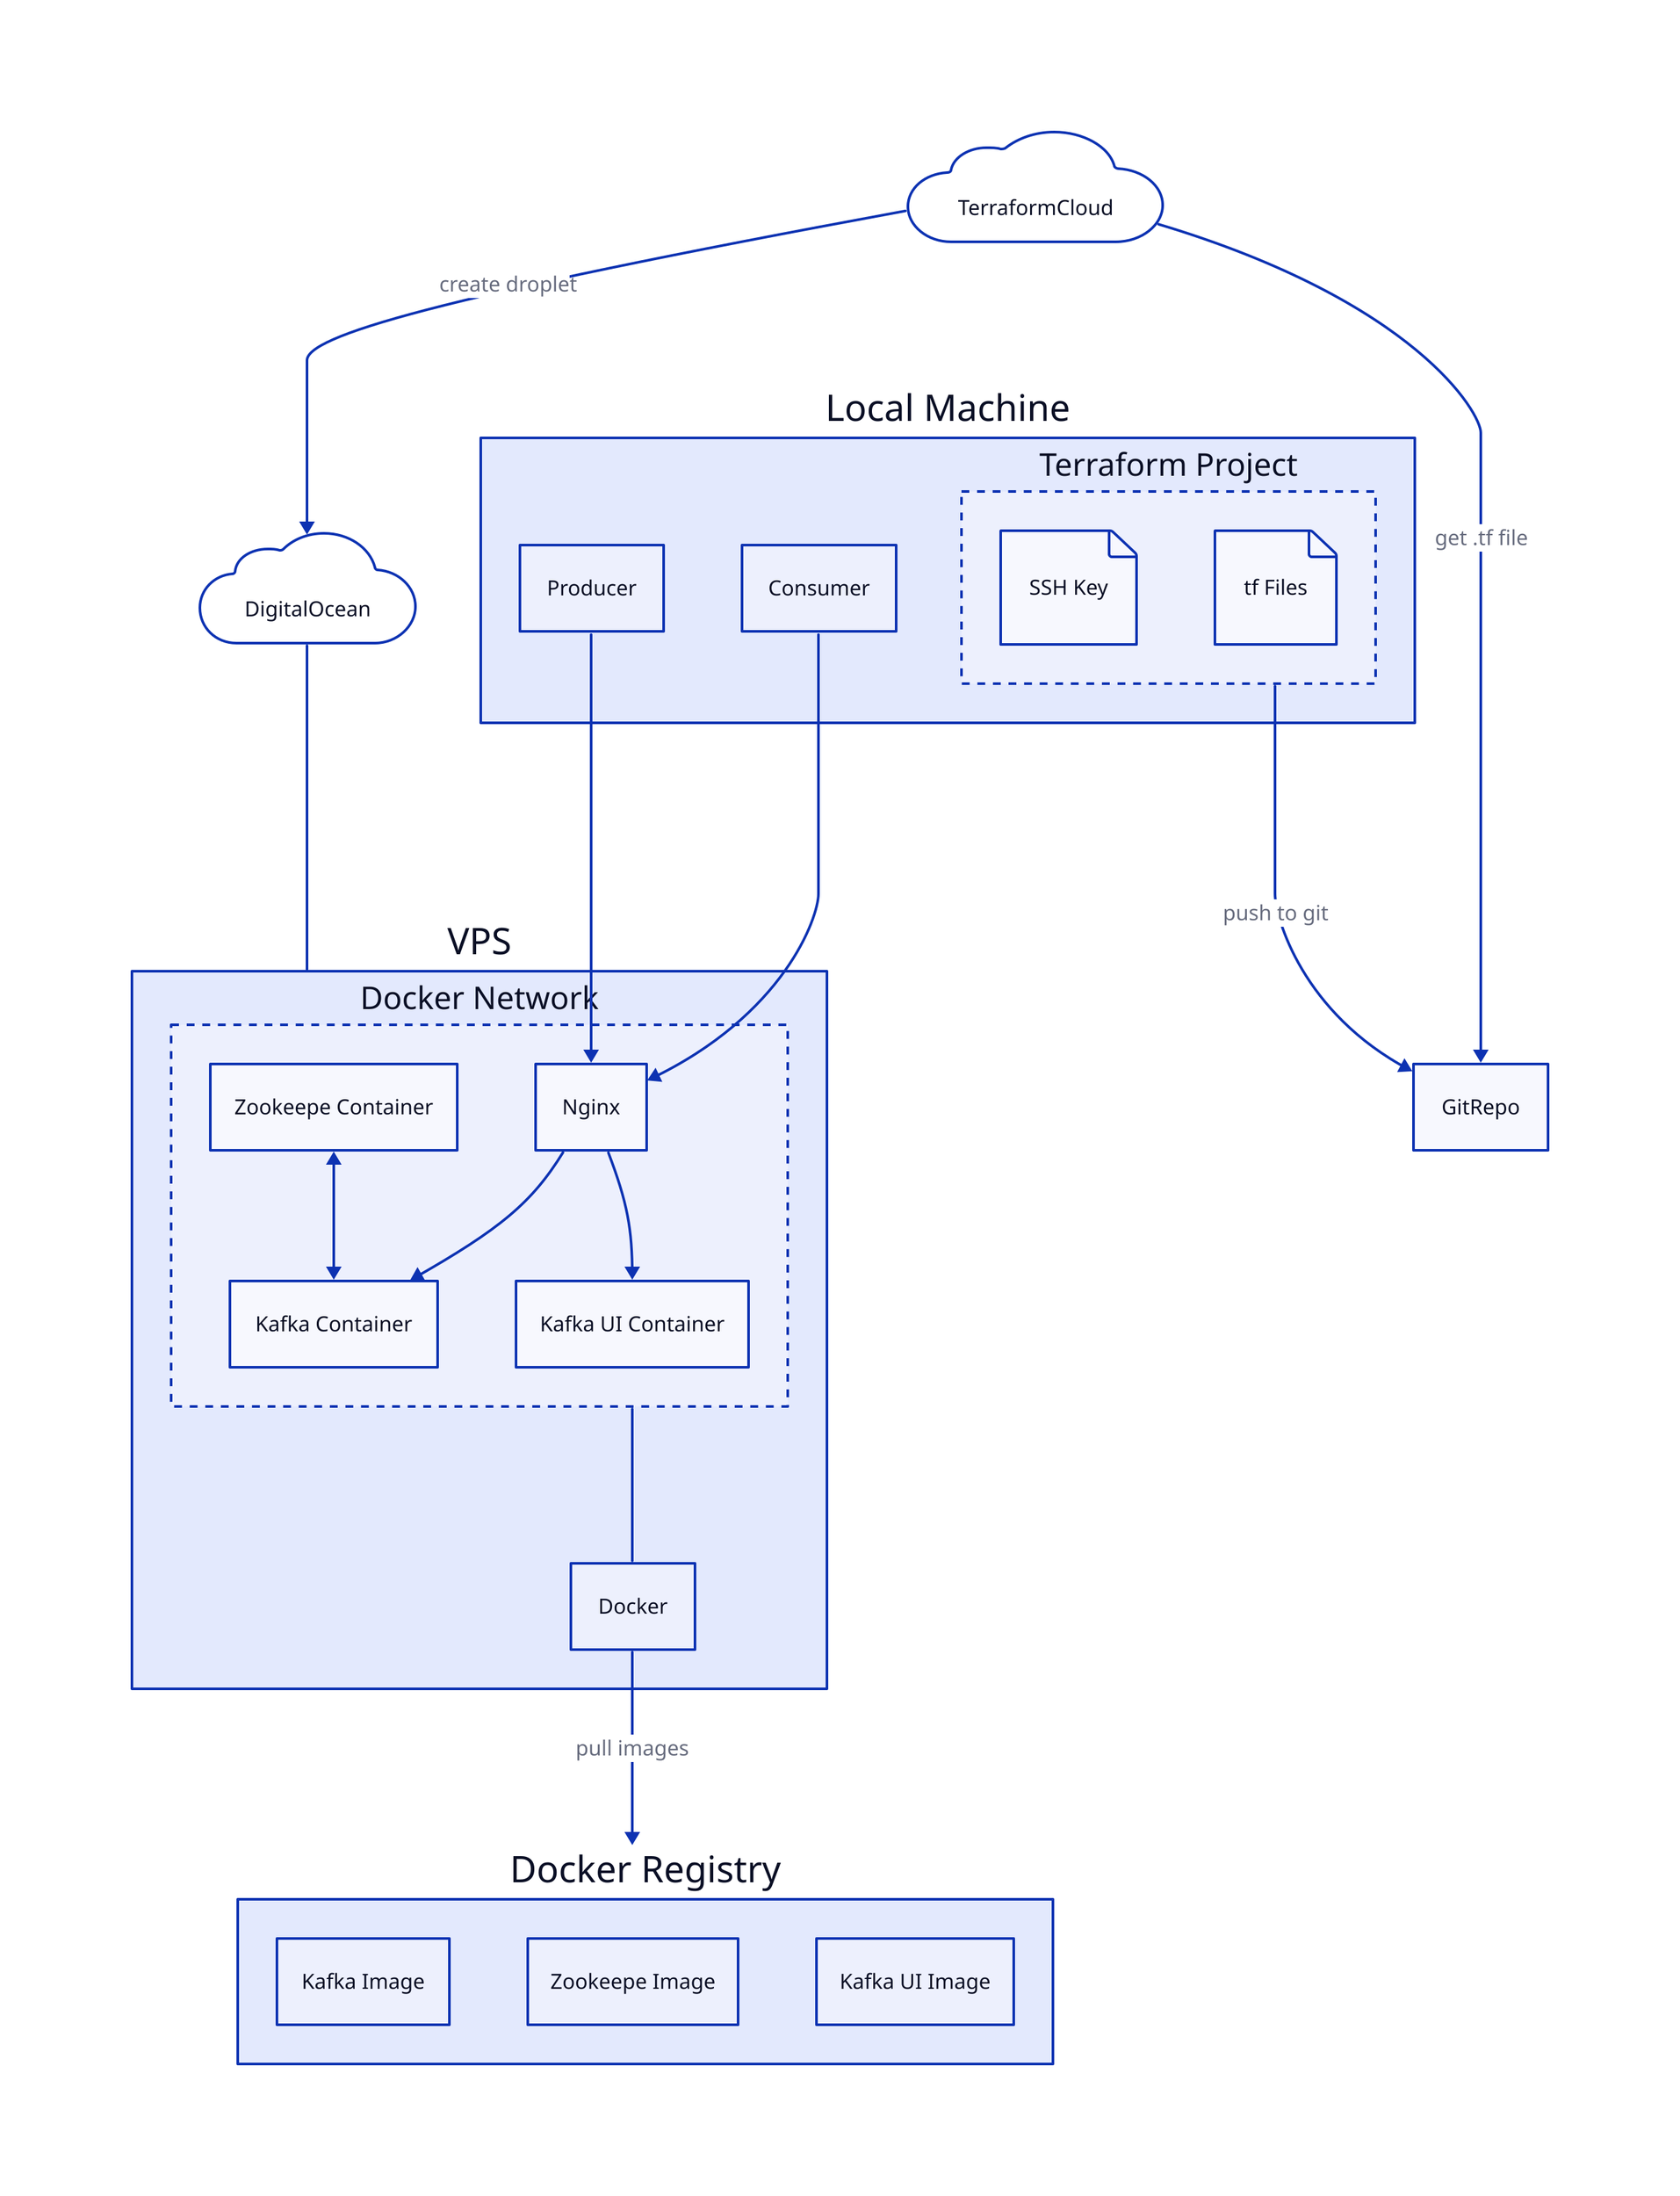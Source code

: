 # direction: right

LocalMachine: Local Machine {
  terraformProject: Terraform Project {
    style: {
      stroke-dash: 3
    }

    sshKey: SSH Key
    terraformFile: tf Files

    sshKey.shape: page
    terraformFile.shape: page
  }

  producer: Producer
  consumer: Consumer
}

VPS: VPS {
  DockerNetwork: Docker Network {
    style: {
      stroke-dash: 3
    }

    nginx: Nginx
    kafkaContainer: Kafka Container
    kafkaUIContainer: Kafka UI Container
    zookeeperContainer: Zookeepe Container

    zookeeperContainer <-> kafkaContainer
    nginx -> kafkaContainer
    nginx -> kafkaUIContainer
  }

  Docker: Docker
  DockerNetwork -- Docker
}

Terraform: TerraformCloud
Terraform.shape: cloud

DO: DigitalOcean
DO.shape: cloud

Git: GitRepo

DockerRegistry: Docker Registry {
  kafkaImage: Kafka Image
  zookeeperImage: Zookeepe Image
  kafkaUiImage: Kafka UI Image
}

LocalMachine.terraformProject -> Git: push to git
Git <- Terraform: get .tf file
Terraform -> DO: create droplet
DO -- VPS
VPS.Docker -> DockerRegistry: pull images
LocalMachine.Producer -> VPS.DockerNetwork.Nginx
LocalMachine.Consumer -> VPS.DockerNetwork.Nginx
